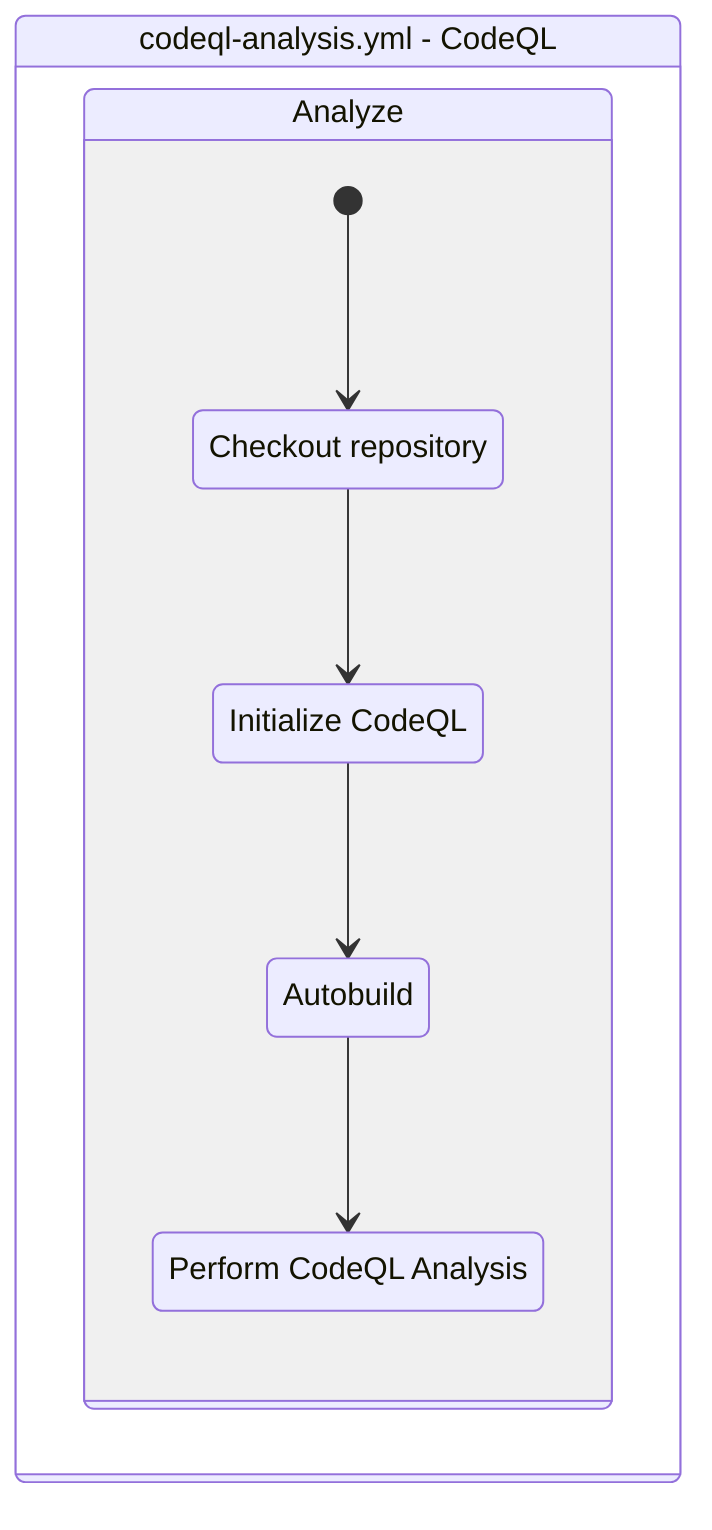 stateDiagram-v2
    workflow : codeql-analysis.yml - CodeQL
    state workflow {
        analyze: Analyze
        state analyze {
            [*] --> step0analyze
            step0analyze : Checkout repository
            step0analyze --> step2analyze
            step2analyze : Initialize CodeQL
            step2analyze --> step3analyze
            step3analyze : Autobuild
            step3analyze --> step4analyze
            step4analyze : Perform CodeQL Analysis
        }
    }